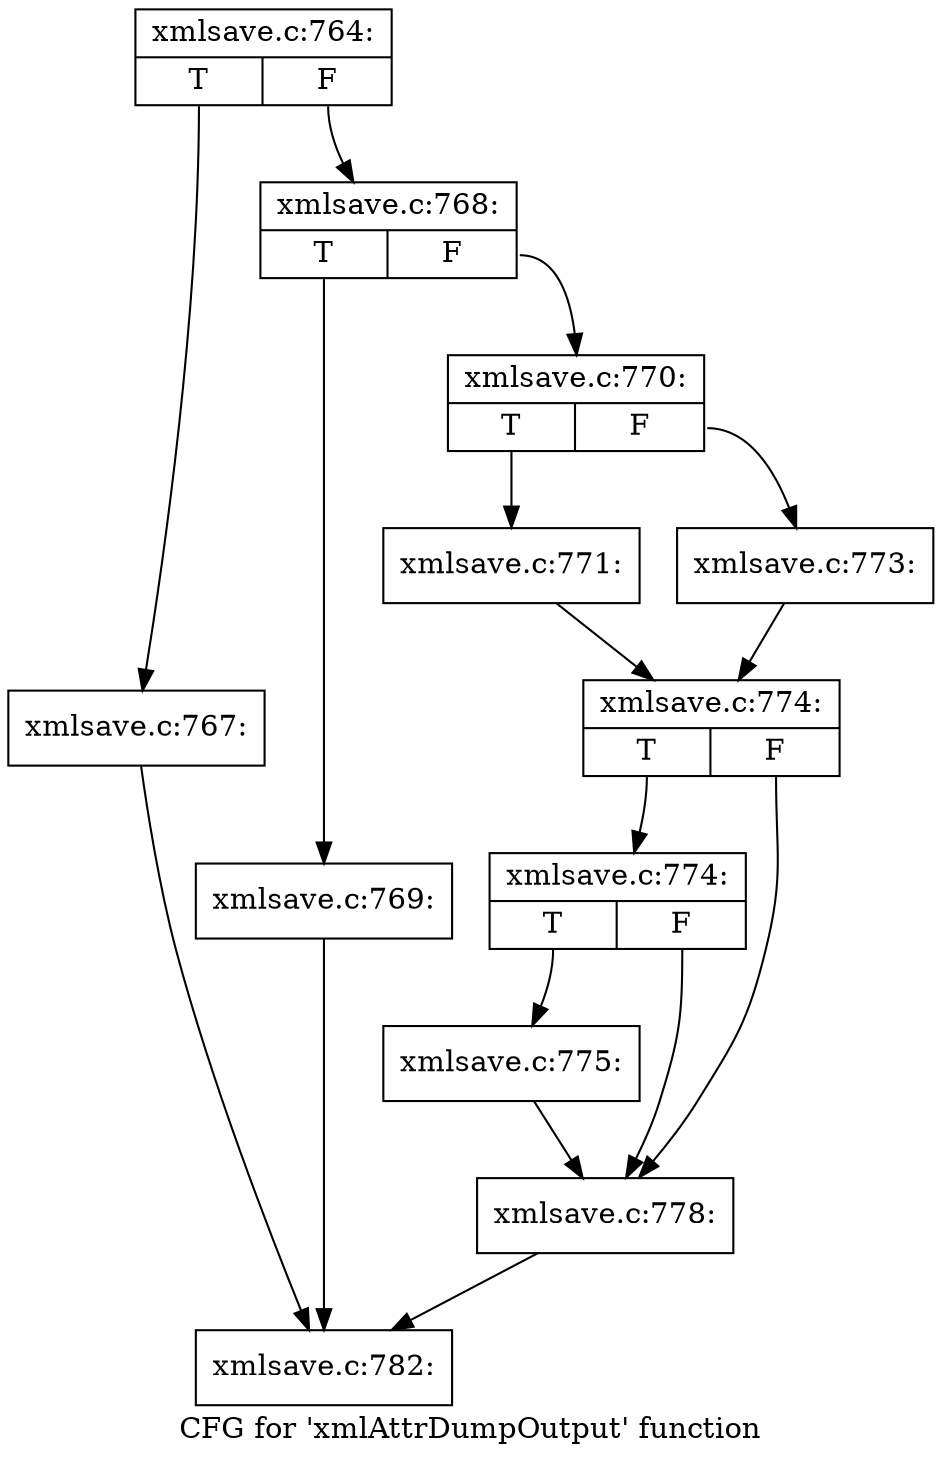 digraph "CFG for 'xmlAttrDumpOutput' function" {
	label="CFG for 'xmlAttrDumpOutput' function";

	Node0x5832a50 [shape=record,label="{xmlsave.c:764:|{<s0>T|<s1>F}}"];
	Node0x5832a50:s0 -> Node0x5832fc0;
	Node0x5832a50:s1 -> Node0x58378b0;
	Node0x5832fc0 [shape=record,label="{xmlsave.c:767:}"];
	Node0x5832fc0 -> Node0x5836f30;
	Node0x58378b0 [shape=record,label="{xmlsave.c:768:|{<s0>T|<s1>F}}"];
	Node0x58378b0:s0 -> Node0x5837f00;
	Node0x58378b0:s1 -> Node0x5837f50;
	Node0x5837f00 [shape=record,label="{xmlsave.c:769:}"];
	Node0x5837f00 -> Node0x5836f30;
	Node0x5837f50 [shape=record,label="{xmlsave.c:770:|{<s0>T|<s1>F}}"];
	Node0x5837f50:s0 -> Node0x5838300;
	Node0x5837f50:s1 -> Node0x58383a0;
	Node0x5838300 [shape=record,label="{xmlsave.c:771:}"];
	Node0x5838300 -> Node0x5838350;
	Node0x58383a0 [shape=record,label="{xmlsave.c:773:}"];
	Node0x58383a0 -> Node0x5838350;
	Node0x5838350 [shape=record,label="{xmlsave.c:774:|{<s0>T|<s1>F}}"];
	Node0x5838350:s0 -> Node0x5838cc0;
	Node0x5838350:s1 -> Node0x5838c70;
	Node0x5838cc0 [shape=record,label="{xmlsave.c:774:|{<s0>T|<s1>F}}"];
	Node0x5838cc0:s0 -> Node0x5838c20;
	Node0x5838cc0:s1 -> Node0x5838c70;
	Node0x5838c20 [shape=record,label="{xmlsave.c:775:}"];
	Node0x5838c20 -> Node0x5838c70;
	Node0x5838c70 [shape=record,label="{xmlsave.c:778:}"];
	Node0x5838c70 -> Node0x5836f30;
	Node0x5836f30 [shape=record,label="{xmlsave.c:782:}"];
}
